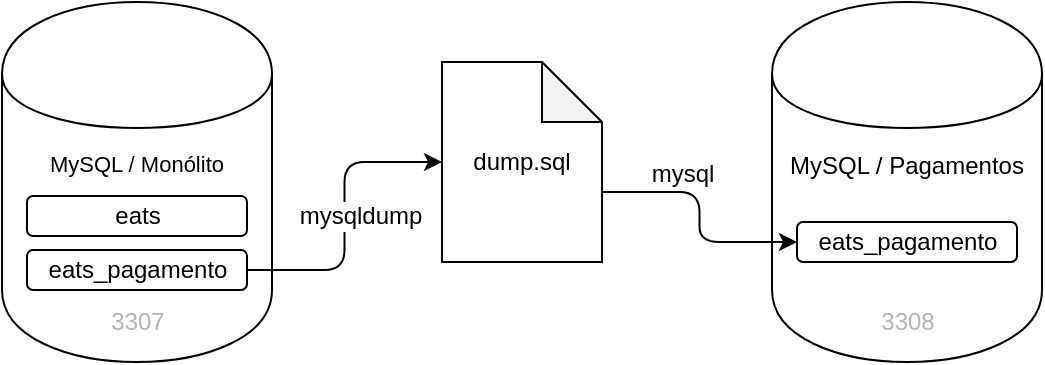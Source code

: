 <mxfile version="12.8.6" type="device"><diagram id="5-2_3xx5mCue0DWgJBWm" name="Page-1"><mxGraphModel dx="868" dy="448" grid="1" gridSize="10" guides="1" tooltips="1" connect="1" arrows="1" fold="1" page="1" pageScale="1" pageWidth="827" pageHeight="1169" math="0" shadow="0"><root><mxCell id="0"/><mxCell id="1" parent="0"/><mxCell id="3wQUnuaFLzrMKkmEFARD-1" value="MySQL / Monólito" style="shape=cylinder;whiteSpace=wrap;html=1;boundedLbl=1;backgroundOutline=1;verticalAlign=top;spacing=0;spacingTop=30;fontSize=11;" parent="1" vertex="1"><mxGeometry x="170" y="120" width="135" height="180" as="geometry"/></mxCell><mxCell id="3wQUnuaFLzrMKkmEFARD-3" value="dump.sql" style="shape=note;whiteSpace=wrap;html=1;backgroundOutline=1;darkOpacity=0.05;" parent="1" vertex="1"><mxGeometry x="390" y="150" width="80" height="100" as="geometry"/></mxCell><mxCell id="3wQUnuaFLzrMKkmEFARD-5" value="MySQL / Pagamentos" style="shape=cylinder;whiteSpace=wrap;html=1;boundedLbl=1;backgroundOutline=1;verticalAlign=top;spacing=0;spacingTop=30;" parent="1" vertex="1"><mxGeometry x="555" y="120" width="135" height="180" as="geometry"/></mxCell><mxCell id="3wQUnuaFLzrMKkmEFARD-12" value="eats_pagamento" style="rounded=1;whiteSpace=wrap;html=1;align=center;" parent="1" vertex="1"><mxGeometry x="567.5" y="230" width="110" height="20" as="geometry"/></mxCell><mxCell id="3wQUnuaFLzrMKkmEFARD-18" style="edgeStyle=orthogonalEdgeStyle;rounded=1;orthogonalLoop=1;jettySize=auto;html=1;exitX=1;exitY=0.5;exitDx=0;exitDy=0;fontColor=#B3B3B3;" parent="1" source="3wQUnuaFLzrMKkmEFARD-13" target="3wQUnuaFLzrMKkmEFARD-3" edge="1"><mxGeometry relative="1" as="geometry"/></mxCell><mxCell id="3wQUnuaFLzrMKkmEFARD-19" value="&lt;font color=&quot;#000000&quot;&gt;mysqldump&lt;/font&gt;" style="text;html=1;resizable=0;points=[];align=center;verticalAlign=middle;labelBackgroundColor=#ffffff;fontColor=#B3B3B3;spacing=0;spacingLeft=20;spacingBottom=20;" parent="3wQUnuaFLzrMKkmEFARD-18" vertex="1" connectable="0"><mxGeometry x="-0.391" y="17" relative="1" as="geometry"><mxPoint as="offset"/></mxGeometry></mxCell><mxCell id="3wQUnuaFLzrMKkmEFARD-13" value="eats_pagamento" style="rounded=1;whiteSpace=wrap;html=1;align=center;" parent="1" vertex="1"><mxGeometry x="182.5" y="244" width="110" height="20" as="geometry"/></mxCell><mxCell id="3wQUnuaFLzrMKkmEFARD-15" value="3307" style="text;html=1;strokeColor=none;fillColor=none;align=center;verticalAlign=middle;whiteSpace=wrap;rounded=0;fontColor=#B3B3B3;" parent="1" vertex="1"><mxGeometry x="218" y="270" width="40" height="20" as="geometry"/></mxCell><mxCell id="3wQUnuaFLzrMKkmEFARD-16" value="3308" style="text;html=1;strokeColor=none;fillColor=none;align=center;verticalAlign=middle;whiteSpace=wrap;rounded=0;fontColor=#B3B3B3;" parent="1" vertex="1"><mxGeometry x="602.5" y="270" width="40" height="20" as="geometry"/></mxCell><mxCell id="3wQUnuaFLzrMKkmEFARD-17" value="eats" style="rounded=1;whiteSpace=wrap;html=1;align=center;" parent="1" vertex="1"><mxGeometry x="182.5" y="217" width="110" height="20" as="geometry"/></mxCell><mxCell id="3wQUnuaFLzrMKkmEFARD-20" style="edgeStyle=orthogonalEdgeStyle;rounded=1;orthogonalLoop=1;jettySize=auto;html=1;exitX=0;exitY=0;exitDx=80;exitDy=65;exitPerimeter=0;entryX=0;entryY=0.5;entryDx=0;entryDy=0;fontColor=#B3B3B3;" parent="1" source="3wQUnuaFLzrMKkmEFARD-3" target="3wQUnuaFLzrMKkmEFARD-12" edge="1"><mxGeometry relative="1" as="geometry"/></mxCell><mxCell id="3wQUnuaFLzrMKkmEFARD-21" value="&lt;font color=&quot;#000000&quot;&gt;mysql&lt;/font&gt;" style="text;html=1;resizable=0;points=[];align=center;verticalAlign=bottom;labelBackgroundColor=#ffffff;fontColor=#B3B3B3;spacing=0;spacingBottom=4;" parent="3wQUnuaFLzrMKkmEFARD-20" vertex="1" connectable="0"><mxGeometry x="-0.35" y="-1" relative="1" as="geometry"><mxPoint as="offset"/></mxGeometry></mxCell></root></mxGraphModel></diagram></mxfile>